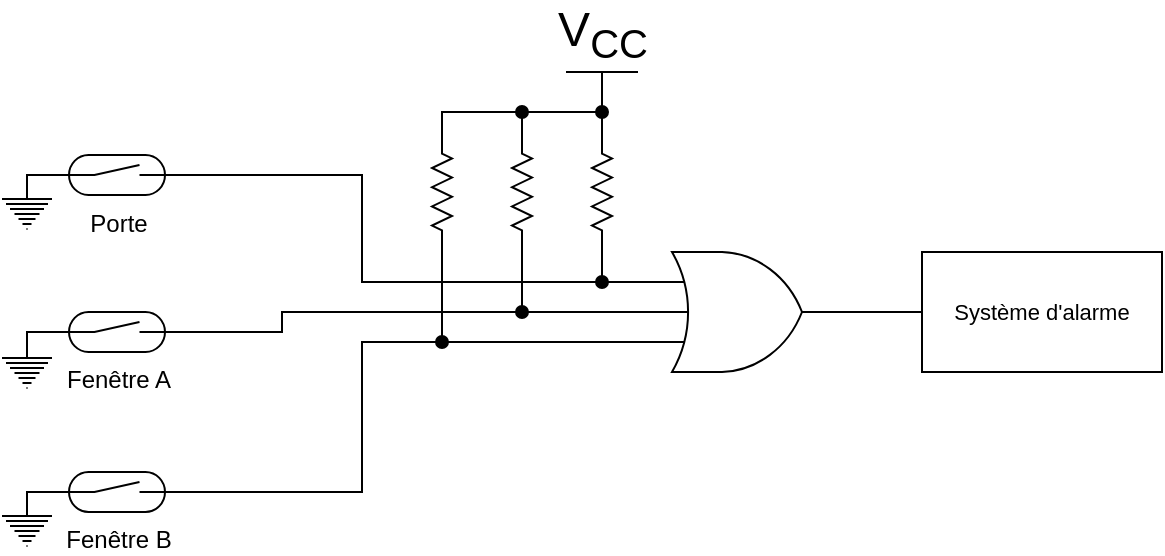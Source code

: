 <mxfile version="28.2.1">
  <diagram name="Page-1" id="_tPkWywT0ir11SWtcuY9">
    <mxGraphModel dx="544" dy="306" grid="1" gridSize="10" guides="1" tooltips="1" connect="1" arrows="1" fold="1" page="1" pageScale="1" pageWidth="827" pageHeight="1169" math="0" shadow="0">
      <root>
        <mxCell id="0" />
        <mxCell id="1" parent="0" />
        <mxCell id="4BxOcqKuKiWmqAxb8ZMx-23" style="edgeStyle=orthogonalEdgeStyle;shape=connector;rounded=0;orthogonalLoop=1;jettySize=auto;html=1;exitX=0;exitY=0.25;exitDx=0;exitDy=0;exitPerimeter=0;entryX=1;entryY=0.5;entryDx=0;entryDy=0;strokeColor=default;align=center;verticalAlign=middle;fontFamily=Helvetica;fontSize=11;fontColor=default;labelBackgroundColor=default;endArrow=none;endFill=0;" parent="1" source="yyMRpU1i8_2XABRF_dhS-2" target="4BxOcqKuKiWmqAxb8ZMx-17" edge="1">
          <mxGeometry relative="1" as="geometry" />
        </mxCell>
        <mxCell id="4BxOcqKuKiWmqAxb8ZMx-24" style="edgeStyle=orthogonalEdgeStyle;shape=connector;rounded=0;orthogonalLoop=1;jettySize=auto;html=1;exitX=0;exitY=0.75;exitDx=0;exitDy=0;exitPerimeter=0;entryX=1;entryY=0.5;entryDx=0;entryDy=0;strokeColor=default;align=center;verticalAlign=middle;fontFamily=Helvetica;fontSize=11;fontColor=default;labelBackgroundColor=default;endArrow=none;endFill=0;" parent="1" source="yyMRpU1i8_2XABRF_dhS-2" target="4BxOcqKuKiWmqAxb8ZMx-19" edge="1">
          <mxGeometry relative="1" as="geometry" />
        </mxCell>
        <mxCell id="yyMRpU1i8_2XABRF_dhS-2" value="" style="verticalLabelPosition=bottom;shadow=0;dashed=0;align=center;html=1;verticalAlign=top;shape=mxgraph.electrical.logic_gates.logic_gate;operation=or;" parent="1" vertex="1">
          <mxGeometry x="460" y="160" width="100" height="60" as="geometry" />
        </mxCell>
        <mxCell id="4BxOcqKuKiWmqAxb8ZMx-42" style="edgeStyle=orthogonalEdgeStyle;shape=connector;rounded=0;orthogonalLoop=1;jettySize=auto;html=1;exitX=1;exitY=0.5;exitDx=0;exitDy=0;strokeColor=default;align=center;verticalAlign=middle;fontFamily=Helvetica;fontSize=11;fontColor=default;labelBackgroundColor=default;endArrow=none;endFill=0;entryX=0;entryY=0.5;entryDx=0;entryDy=0;" parent="1" source="4BxOcqKuKiWmqAxb8ZMx-5" target="4BxOcqKuKiWmqAxb8ZMx-17" edge="1">
          <mxGeometry relative="1" as="geometry">
            <mxPoint x="330" y="180" as="targetPoint" />
            <Array as="points">
              <mxPoint x="320" y="122" />
              <mxPoint x="320" y="175" />
            </Array>
          </mxGeometry>
        </mxCell>
        <mxCell id="4BxOcqKuKiWmqAxb8ZMx-5" value="Porte" style="pointerEvents=1;verticalLabelPosition=bottom;shadow=0;dashed=0;align=center;html=1;verticalAlign=top;shape=mxgraph.electrical.electro-mechanical.reedSwitch2;elSwitchState=off;" parent="1" vertex="1">
          <mxGeometry x="160" y="111.5" width="75" height="20" as="geometry" />
        </mxCell>
        <mxCell id="4BxOcqKuKiWmqAxb8ZMx-22" style="edgeStyle=orthogonalEdgeStyle;shape=connector;rounded=0;orthogonalLoop=1;jettySize=auto;html=1;exitX=0;exitY=0.5;exitDx=0;exitDy=0;exitPerimeter=0;entryX=0.5;entryY=0;entryDx=0;entryDy=0;strokeColor=default;align=center;verticalAlign=middle;fontFamily=Helvetica;fontSize=11;fontColor=default;labelBackgroundColor=default;endArrow=none;endFill=0;" parent="1" source="4BxOcqKuKiWmqAxb8ZMx-6" target="4BxOcqKuKiWmqAxb8ZMx-17" edge="1">
          <mxGeometry relative="1" as="geometry" />
        </mxCell>
        <mxCell id="4BxOcqKuKiWmqAxb8ZMx-31" style="edgeStyle=orthogonalEdgeStyle;shape=connector;rounded=0;orthogonalLoop=1;jettySize=auto;html=1;exitX=1;exitY=0.5;exitDx=0;exitDy=0;exitPerimeter=0;entryX=0.5;entryY=1;entryDx=0;entryDy=0;strokeColor=default;align=center;verticalAlign=middle;fontFamily=Helvetica;fontSize=11;fontColor=default;labelBackgroundColor=default;endArrow=none;endFill=0;" parent="1" source="4BxOcqKuKiWmqAxb8ZMx-6" target="4BxOcqKuKiWmqAxb8ZMx-29" edge="1">
          <mxGeometry relative="1" as="geometry" />
        </mxCell>
        <mxCell id="4BxOcqKuKiWmqAxb8ZMx-6" value="" style="pointerEvents=1;verticalLabelPosition=bottom;shadow=0;dashed=0;align=center;html=1;verticalAlign=top;shape=mxgraph.electrical.resistors.resistor_2;rotation=-90;" parent="1" vertex="1">
          <mxGeometry x="410" y="125" width="60" height="10" as="geometry" />
        </mxCell>
        <mxCell id="4BxOcqKuKiWmqAxb8ZMx-21" style="edgeStyle=orthogonalEdgeStyle;shape=connector;rounded=0;orthogonalLoop=1;jettySize=auto;html=1;exitX=0;exitY=0.5;exitDx=0;exitDy=0;exitPerimeter=0;entryX=0.5;entryY=0;entryDx=0;entryDy=0;strokeColor=default;align=center;verticalAlign=middle;fontFamily=Helvetica;fontSize=11;fontColor=default;labelBackgroundColor=default;endArrow=none;endFill=0;" parent="1" source="4BxOcqKuKiWmqAxb8ZMx-7" target="4BxOcqKuKiWmqAxb8ZMx-18" edge="1">
          <mxGeometry relative="1" as="geometry" />
        </mxCell>
        <mxCell id="4BxOcqKuKiWmqAxb8ZMx-32" style="edgeStyle=orthogonalEdgeStyle;shape=connector;rounded=0;orthogonalLoop=1;jettySize=auto;html=1;exitX=1;exitY=0.5;exitDx=0;exitDy=0;exitPerimeter=0;entryX=0.5;entryY=1;entryDx=0;entryDy=0;strokeColor=default;align=center;verticalAlign=middle;fontFamily=Helvetica;fontSize=11;fontColor=default;labelBackgroundColor=default;endArrow=none;endFill=0;" parent="1" source="4BxOcqKuKiWmqAxb8ZMx-7" target="4BxOcqKuKiWmqAxb8ZMx-28" edge="1">
          <mxGeometry relative="1" as="geometry" />
        </mxCell>
        <mxCell id="4BxOcqKuKiWmqAxb8ZMx-7" value="" style="pointerEvents=1;verticalLabelPosition=bottom;shadow=0;dashed=0;align=center;html=1;verticalAlign=top;shape=mxgraph.electrical.resistors.resistor_2;rotation=-90;" parent="1" vertex="1">
          <mxGeometry x="370" y="125" width="60" height="10" as="geometry" />
        </mxCell>
        <mxCell id="4BxOcqKuKiWmqAxb8ZMx-20" style="edgeStyle=orthogonalEdgeStyle;shape=connector;rounded=0;orthogonalLoop=1;jettySize=auto;html=1;exitX=0;exitY=0.5;exitDx=0;exitDy=0;exitPerimeter=0;entryX=0.5;entryY=0;entryDx=0;entryDy=0;strokeColor=default;align=center;verticalAlign=middle;fontFamily=Helvetica;fontSize=11;fontColor=default;labelBackgroundColor=default;endArrow=none;endFill=0;" parent="1" source="4BxOcqKuKiWmqAxb8ZMx-8" target="4BxOcqKuKiWmqAxb8ZMx-19" edge="1">
          <mxGeometry relative="1" as="geometry" />
        </mxCell>
        <mxCell id="4BxOcqKuKiWmqAxb8ZMx-34" style="edgeStyle=orthogonalEdgeStyle;shape=connector;rounded=0;orthogonalLoop=1;jettySize=auto;html=1;exitX=1;exitY=0.5;exitDx=0;exitDy=0;exitPerimeter=0;entryX=0;entryY=0.5;entryDx=0;entryDy=0;strokeColor=default;align=center;verticalAlign=middle;fontFamily=Helvetica;fontSize=11;fontColor=default;labelBackgroundColor=default;endArrow=none;endFill=0;" parent="1" source="4BxOcqKuKiWmqAxb8ZMx-8" target="4BxOcqKuKiWmqAxb8ZMx-28" edge="1">
          <mxGeometry relative="1" as="geometry">
            <Array as="points">
              <mxPoint x="360" y="90" />
            </Array>
          </mxGeometry>
        </mxCell>
        <mxCell id="4BxOcqKuKiWmqAxb8ZMx-8" value="" style="pointerEvents=1;verticalLabelPosition=bottom;shadow=0;dashed=0;align=center;html=1;verticalAlign=top;shape=mxgraph.electrical.resistors.resistor_2;rotation=-90;" parent="1" vertex="1">
          <mxGeometry x="330" y="125" width="60" height="10" as="geometry" />
        </mxCell>
        <mxCell id="4BxOcqKuKiWmqAxb8ZMx-30" style="edgeStyle=orthogonalEdgeStyle;shape=connector;rounded=0;orthogonalLoop=1;jettySize=auto;html=1;exitX=0.5;exitY=0;exitDx=0;exitDy=0;exitPerimeter=0;entryX=0.5;entryY=0;entryDx=0;entryDy=0;strokeColor=default;align=center;verticalAlign=middle;fontFamily=Helvetica;fontSize=11;fontColor=default;labelBackgroundColor=default;endArrow=none;endFill=0;" parent="1" source="4BxOcqKuKiWmqAxb8ZMx-9" target="4BxOcqKuKiWmqAxb8ZMx-29" edge="1">
          <mxGeometry relative="1" as="geometry" />
        </mxCell>
        <mxCell id="4BxOcqKuKiWmqAxb8ZMx-9" value="V&lt;sub&gt;CC&lt;/sub&gt;" style="verticalLabelPosition=top;verticalAlign=bottom;shape=mxgraph.electrical.signal_sources.vdd;shadow=0;dashed=0;align=center;strokeWidth=1;fontSize=24;html=1;flipV=1;" parent="1" vertex="1">
          <mxGeometry x="422" y="70" width="36" height="10" as="geometry" />
        </mxCell>
        <mxCell id="4BxOcqKuKiWmqAxb8ZMx-15" value="" style="pointerEvents=1;verticalLabelPosition=bottom;shadow=0;dashed=0;align=center;html=1;verticalAlign=top;shape=mxgraph.electrical.signal_sources.protective_earth;fontFamily=Helvetica;fontSize=11;fontColor=default;labelBackgroundColor=default;" parent="1" vertex="1">
          <mxGeometry x="140" y="287" width="25" height="20" as="geometry" />
        </mxCell>
        <mxCell id="4BxOcqKuKiWmqAxb8ZMx-17" value="" style="verticalLabelPosition=bottom;shadow=0;dashed=0;align=center;html=1;verticalAlign=top;strokeWidth=1;shape=ellipse;perimeter=ellipsePerimeter;fontFamily=Helvetica;fontSize=11;fontColor=default;labelBackgroundColor=default;fillStyle=solid;fillColor=#000000;" parent="1" vertex="1">
          <mxGeometry x="437" y="172" width="6" height="6" as="geometry" />
        </mxCell>
        <mxCell id="4BxOcqKuKiWmqAxb8ZMx-43" style="edgeStyle=orthogonalEdgeStyle;shape=connector;rounded=0;orthogonalLoop=1;jettySize=auto;html=1;exitX=0;exitY=0.5;exitDx=0;exitDy=0;entryX=1;entryY=0.5;entryDx=0;entryDy=0;strokeColor=default;align=center;verticalAlign=middle;fontFamily=Helvetica;fontSize=11;fontColor=default;labelBackgroundColor=default;endArrow=none;endFill=0;" parent="1" source="4BxOcqKuKiWmqAxb8ZMx-18" target="4BxOcqKuKiWmqAxb8ZMx-35" edge="1">
          <mxGeometry relative="1" as="geometry">
            <Array as="points">
              <mxPoint x="280" y="190" />
              <mxPoint x="280" y="200" />
            </Array>
          </mxGeometry>
        </mxCell>
        <mxCell id="4BxOcqKuKiWmqAxb8ZMx-18" value="" style="verticalLabelPosition=bottom;shadow=0;dashed=0;align=center;html=1;verticalAlign=top;strokeWidth=1;shape=ellipse;perimeter=ellipsePerimeter;fontFamily=Helvetica;fontSize=11;fontColor=default;labelBackgroundColor=default;fillStyle=solid;fillColor=#000000;" parent="1" vertex="1">
          <mxGeometry x="397" y="187" width="6" height="6" as="geometry" />
        </mxCell>
        <mxCell id="4BxOcqKuKiWmqAxb8ZMx-44" style="edgeStyle=orthogonalEdgeStyle;shape=connector;rounded=0;orthogonalLoop=1;jettySize=auto;html=1;exitX=0;exitY=0.5;exitDx=0;exitDy=0;entryX=1;entryY=0.5;entryDx=0;entryDy=0;strokeColor=default;align=center;verticalAlign=middle;fontFamily=Helvetica;fontSize=11;fontColor=default;labelBackgroundColor=default;endArrow=none;endFill=0;" parent="1" source="4BxOcqKuKiWmqAxb8ZMx-19" target="4BxOcqKuKiWmqAxb8ZMx-36" edge="1">
          <mxGeometry relative="1" as="geometry">
            <Array as="points">
              <mxPoint x="320" y="205" />
              <mxPoint x="320" y="280" />
            </Array>
          </mxGeometry>
        </mxCell>
        <mxCell id="4BxOcqKuKiWmqAxb8ZMx-19" value="" style="verticalLabelPosition=bottom;shadow=0;dashed=0;align=center;html=1;verticalAlign=top;strokeWidth=1;shape=ellipse;perimeter=ellipsePerimeter;fontFamily=Helvetica;fontSize=11;fontColor=default;labelBackgroundColor=default;fillStyle=solid;fillColor=#000000;" parent="1" vertex="1">
          <mxGeometry x="357" y="202" width="6" height="6" as="geometry" />
        </mxCell>
        <mxCell id="4BxOcqKuKiWmqAxb8ZMx-26" value="" style="endArrow=none;html=1;rounded=0;strokeColor=default;align=center;verticalAlign=middle;fontFamily=Helvetica;fontSize=11;fontColor=default;labelBackgroundColor=default;edgeStyle=orthogonalEdgeStyle;exitX=1;exitY=0.5;exitDx=0;exitDy=0;" parent="1" source="4BxOcqKuKiWmqAxb8ZMx-18" edge="1">
          <mxGeometry width="50" height="50" relative="1" as="geometry">
            <mxPoint x="410" y="190" as="sourcePoint" />
            <mxPoint x="483" y="190" as="targetPoint" />
          </mxGeometry>
        </mxCell>
        <mxCell id="4BxOcqKuKiWmqAxb8ZMx-28" value="" style="verticalLabelPosition=bottom;shadow=0;dashed=0;align=center;html=1;verticalAlign=top;strokeWidth=1;shape=ellipse;perimeter=ellipsePerimeter;fontFamily=Helvetica;fontSize=11;fontColor=default;labelBackgroundColor=default;fillStyle=solid;fillColor=#000000;" parent="1" vertex="1">
          <mxGeometry x="397" y="87" width="6" height="6" as="geometry" />
        </mxCell>
        <mxCell id="4BxOcqKuKiWmqAxb8ZMx-29" value="" style="verticalLabelPosition=bottom;shadow=0;dashed=0;align=center;html=1;verticalAlign=top;strokeWidth=1;shape=ellipse;perimeter=ellipsePerimeter;fontFamily=Helvetica;fontSize=11;fontColor=default;labelBackgroundColor=default;fillStyle=solid;fillColor=#000000;" parent="1" vertex="1">
          <mxGeometry x="437" y="87" width="6" height="6" as="geometry" />
        </mxCell>
        <mxCell id="4BxOcqKuKiWmqAxb8ZMx-33" style="edgeStyle=orthogonalEdgeStyle;shape=connector;rounded=0;orthogonalLoop=1;jettySize=auto;html=1;exitX=1;exitY=0.5;exitDx=0;exitDy=0;entryX=0;entryY=0.5;entryDx=0;entryDy=0;strokeColor=default;align=center;verticalAlign=middle;fontFamily=Helvetica;fontSize=11;fontColor=default;labelBackgroundColor=default;endArrow=none;endFill=0;" parent="1" source="4BxOcqKuKiWmqAxb8ZMx-28" target="4BxOcqKuKiWmqAxb8ZMx-29" edge="1">
          <mxGeometry relative="1" as="geometry" />
        </mxCell>
        <mxCell id="4BxOcqKuKiWmqAxb8ZMx-35" value="Fenêtre A" style="pointerEvents=1;verticalLabelPosition=bottom;shadow=0;dashed=0;align=center;html=1;verticalAlign=top;shape=mxgraph.electrical.electro-mechanical.reedSwitch2;elSwitchState=off;" parent="1" vertex="1">
          <mxGeometry x="160" y="190" width="75" height="20" as="geometry" />
        </mxCell>
        <mxCell id="4BxOcqKuKiWmqAxb8ZMx-36" value="Fenêtre B" style="pointerEvents=1;verticalLabelPosition=bottom;shadow=0;dashed=0;align=center;html=1;verticalAlign=top;shape=mxgraph.electrical.electro-mechanical.reedSwitch2;elSwitchState=off;" parent="1" vertex="1">
          <mxGeometry x="160" y="270" width="75" height="20" as="geometry" />
        </mxCell>
        <mxCell id="4BxOcqKuKiWmqAxb8ZMx-37" value="" style="pointerEvents=1;verticalLabelPosition=bottom;shadow=0;dashed=0;align=center;html=1;verticalAlign=top;shape=mxgraph.electrical.signal_sources.protective_earth;fontFamily=Helvetica;fontSize=11;fontColor=default;labelBackgroundColor=default;" parent="1" vertex="1">
          <mxGeometry x="140" y="208" width="25" height="20" as="geometry" />
        </mxCell>
        <mxCell id="4BxOcqKuKiWmqAxb8ZMx-38" value="" style="pointerEvents=1;verticalLabelPosition=bottom;shadow=0;dashed=0;align=center;html=1;verticalAlign=top;shape=mxgraph.electrical.signal_sources.protective_earth;fontFamily=Helvetica;fontSize=11;fontColor=default;labelBackgroundColor=default;" parent="1" vertex="1">
          <mxGeometry x="140" y="128.5" width="25" height="20" as="geometry" />
        </mxCell>
        <mxCell id="4BxOcqKuKiWmqAxb8ZMx-39" style="edgeStyle=orthogonalEdgeStyle;shape=connector;rounded=0;orthogonalLoop=1;jettySize=auto;html=1;exitX=0;exitY=0.5;exitDx=0;exitDy=0;entryX=0.5;entryY=0;entryDx=0;entryDy=0;entryPerimeter=0;strokeColor=default;align=center;verticalAlign=middle;fontFamily=Helvetica;fontSize=11;fontColor=default;labelBackgroundColor=default;endArrow=none;endFill=0;" parent="1" source="4BxOcqKuKiWmqAxb8ZMx-36" target="4BxOcqKuKiWmqAxb8ZMx-15" edge="1">
          <mxGeometry relative="1" as="geometry" />
        </mxCell>
        <mxCell id="4BxOcqKuKiWmqAxb8ZMx-40" style="edgeStyle=orthogonalEdgeStyle;shape=connector;rounded=0;orthogonalLoop=1;jettySize=auto;html=1;exitX=0;exitY=0.5;exitDx=0;exitDy=0;entryX=0.5;entryY=0;entryDx=0;entryDy=0;entryPerimeter=0;strokeColor=default;align=center;verticalAlign=middle;fontFamily=Helvetica;fontSize=11;fontColor=default;labelBackgroundColor=default;endArrow=none;endFill=0;" parent="1" source="4BxOcqKuKiWmqAxb8ZMx-35" target="4BxOcqKuKiWmqAxb8ZMx-37" edge="1">
          <mxGeometry relative="1" as="geometry" />
        </mxCell>
        <mxCell id="4BxOcqKuKiWmqAxb8ZMx-41" style="edgeStyle=orthogonalEdgeStyle;shape=connector;rounded=0;orthogonalLoop=1;jettySize=auto;html=1;exitX=0;exitY=0.5;exitDx=0;exitDy=0;entryX=0.5;entryY=0;entryDx=0;entryDy=0;entryPerimeter=0;strokeColor=default;align=center;verticalAlign=middle;fontFamily=Helvetica;fontSize=11;fontColor=default;labelBackgroundColor=default;endArrow=none;endFill=0;" parent="1" source="4BxOcqKuKiWmqAxb8ZMx-5" target="4BxOcqKuKiWmqAxb8ZMx-38" edge="1">
          <mxGeometry relative="1" as="geometry" />
        </mxCell>
        <mxCell id="4BxOcqKuKiWmqAxb8ZMx-45" value="Système d&#39;alarme" style="rounded=0;whiteSpace=wrap;html=1;fontFamily=Helvetica;fontSize=11;fontColor=default;labelBackgroundColor=default;" parent="1" vertex="1">
          <mxGeometry x="600" y="160" width="120" height="60" as="geometry" />
        </mxCell>
        <mxCell id="4BxOcqKuKiWmqAxb8ZMx-46" style="edgeStyle=orthogonalEdgeStyle;shape=connector;rounded=0;orthogonalLoop=1;jettySize=auto;html=1;exitX=1;exitY=0.5;exitDx=0;exitDy=0;exitPerimeter=0;entryX=0;entryY=0.5;entryDx=0;entryDy=0;strokeColor=default;align=center;verticalAlign=middle;fontFamily=Helvetica;fontSize=11;fontColor=default;labelBackgroundColor=default;endArrow=none;endFill=0;" parent="1" source="yyMRpU1i8_2XABRF_dhS-2" target="4BxOcqKuKiWmqAxb8ZMx-45" edge="1">
          <mxGeometry relative="1" as="geometry" />
        </mxCell>
      </root>
    </mxGraphModel>
  </diagram>
</mxfile>
